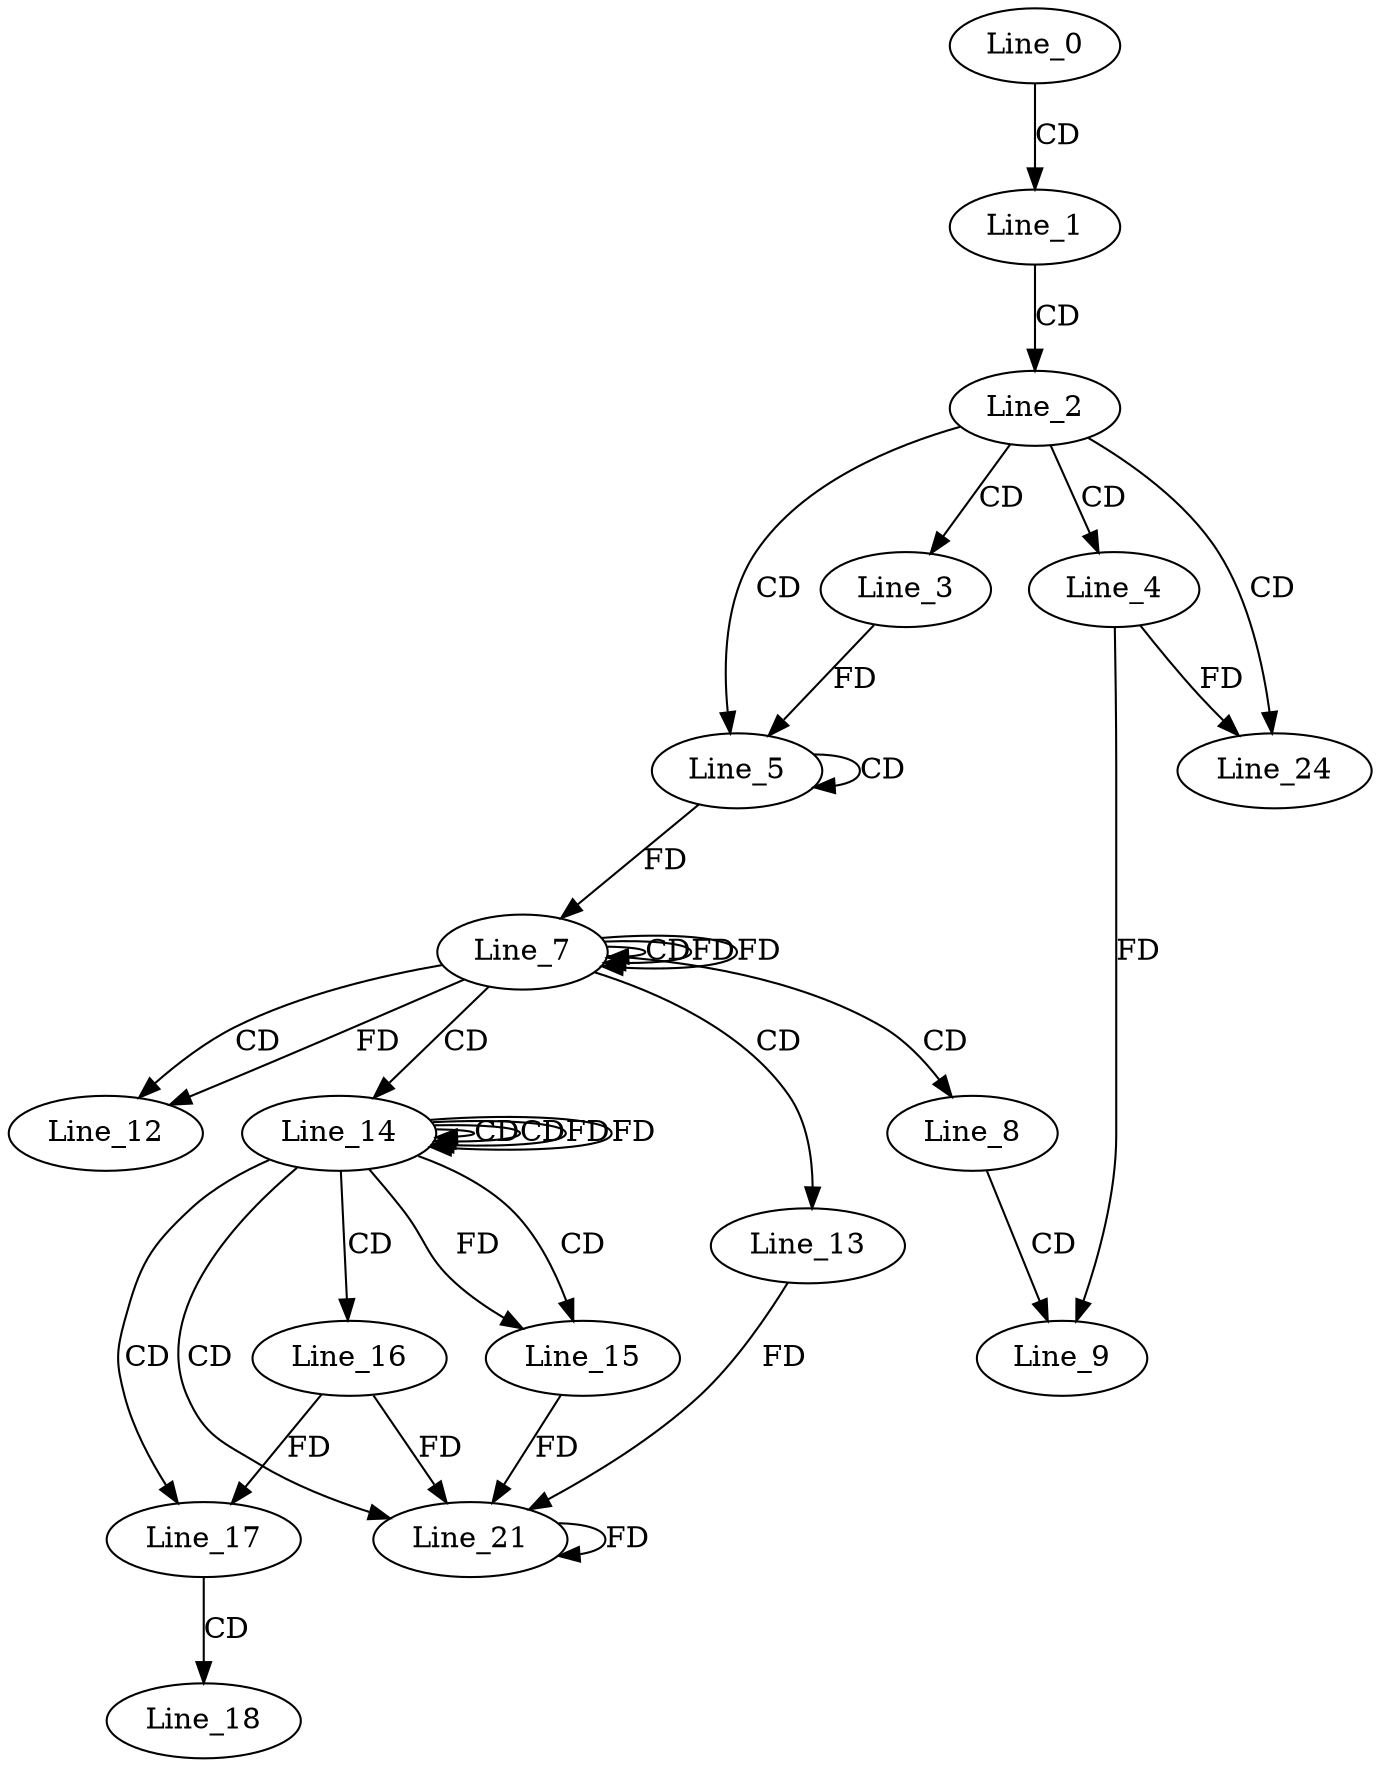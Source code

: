digraph G {
  Line_0;
  Line_1;
  Line_2;
  Line_3;
  Line_4;
  Line_5;
  Line_5;
  Line_7;
  Line_7;
  Line_7;
  Line_8;
  Line_9;
  Line_12;
  Line_12;
  Line_13;
  Line_14;
  Line_14;
  Line_14;
  Line_15;
  Line_15;
  Line_16;
  Line_17;
  Line_18;
  Line_21;
  Line_24;
  Line_0 -> Line_1 [ label="CD" ];
  Line_1 -> Line_2 [ label="CD" ];
  Line_2 -> Line_3 [ label="CD" ];
  Line_2 -> Line_4 [ label="CD" ];
  Line_2 -> Line_5 [ label="CD" ];
  Line_5 -> Line_5 [ label="CD" ];
  Line_3 -> Line_5 [ label="FD" ];
  Line_5 -> Line_7 [ label="FD" ];
  Line_7 -> Line_7 [ label="CD" ];
  Line_7 -> Line_7 [ label="FD" ];
  Line_7 -> Line_8 [ label="CD" ];
  Line_8 -> Line_9 [ label="CD" ];
  Line_4 -> Line_9 [ label="FD" ];
  Line_7 -> Line_12 [ label="CD" ];
  Line_7 -> Line_12 [ label="FD" ];
  Line_7 -> Line_13 [ label="CD" ];
  Line_7 -> Line_14 [ label="CD" ];
  Line_14 -> Line_14 [ label="CD" ];
  Line_14 -> Line_14 [ label="CD" ];
  Line_14 -> Line_14 [ label="FD" ];
  Line_14 -> Line_15 [ label="CD" ];
  Line_14 -> Line_15 [ label="FD" ];
  Line_14 -> Line_16 [ label="CD" ];
  Line_14 -> Line_17 [ label="CD" ];
  Line_16 -> Line_17 [ label="FD" ];
  Line_17 -> Line_18 [ label="CD" ];
  Line_14 -> Line_21 [ label="CD" ];
  Line_21 -> Line_21 [ label="FD" ];
  Line_13 -> Line_21 [ label="FD" ];
  Line_15 -> Line_21 [ label="FD" ];
  Line_16 -> Line_21 [ label="FD" ];
  Line_2 -> Line_24 [ label="CD" ];
  Line_4 -> Line_24 [ label="FD" ];
  Line_7 -> Line_7 [ label="FD" ];
  Line_14 -> Line_14 [ label="FD" ];
}
